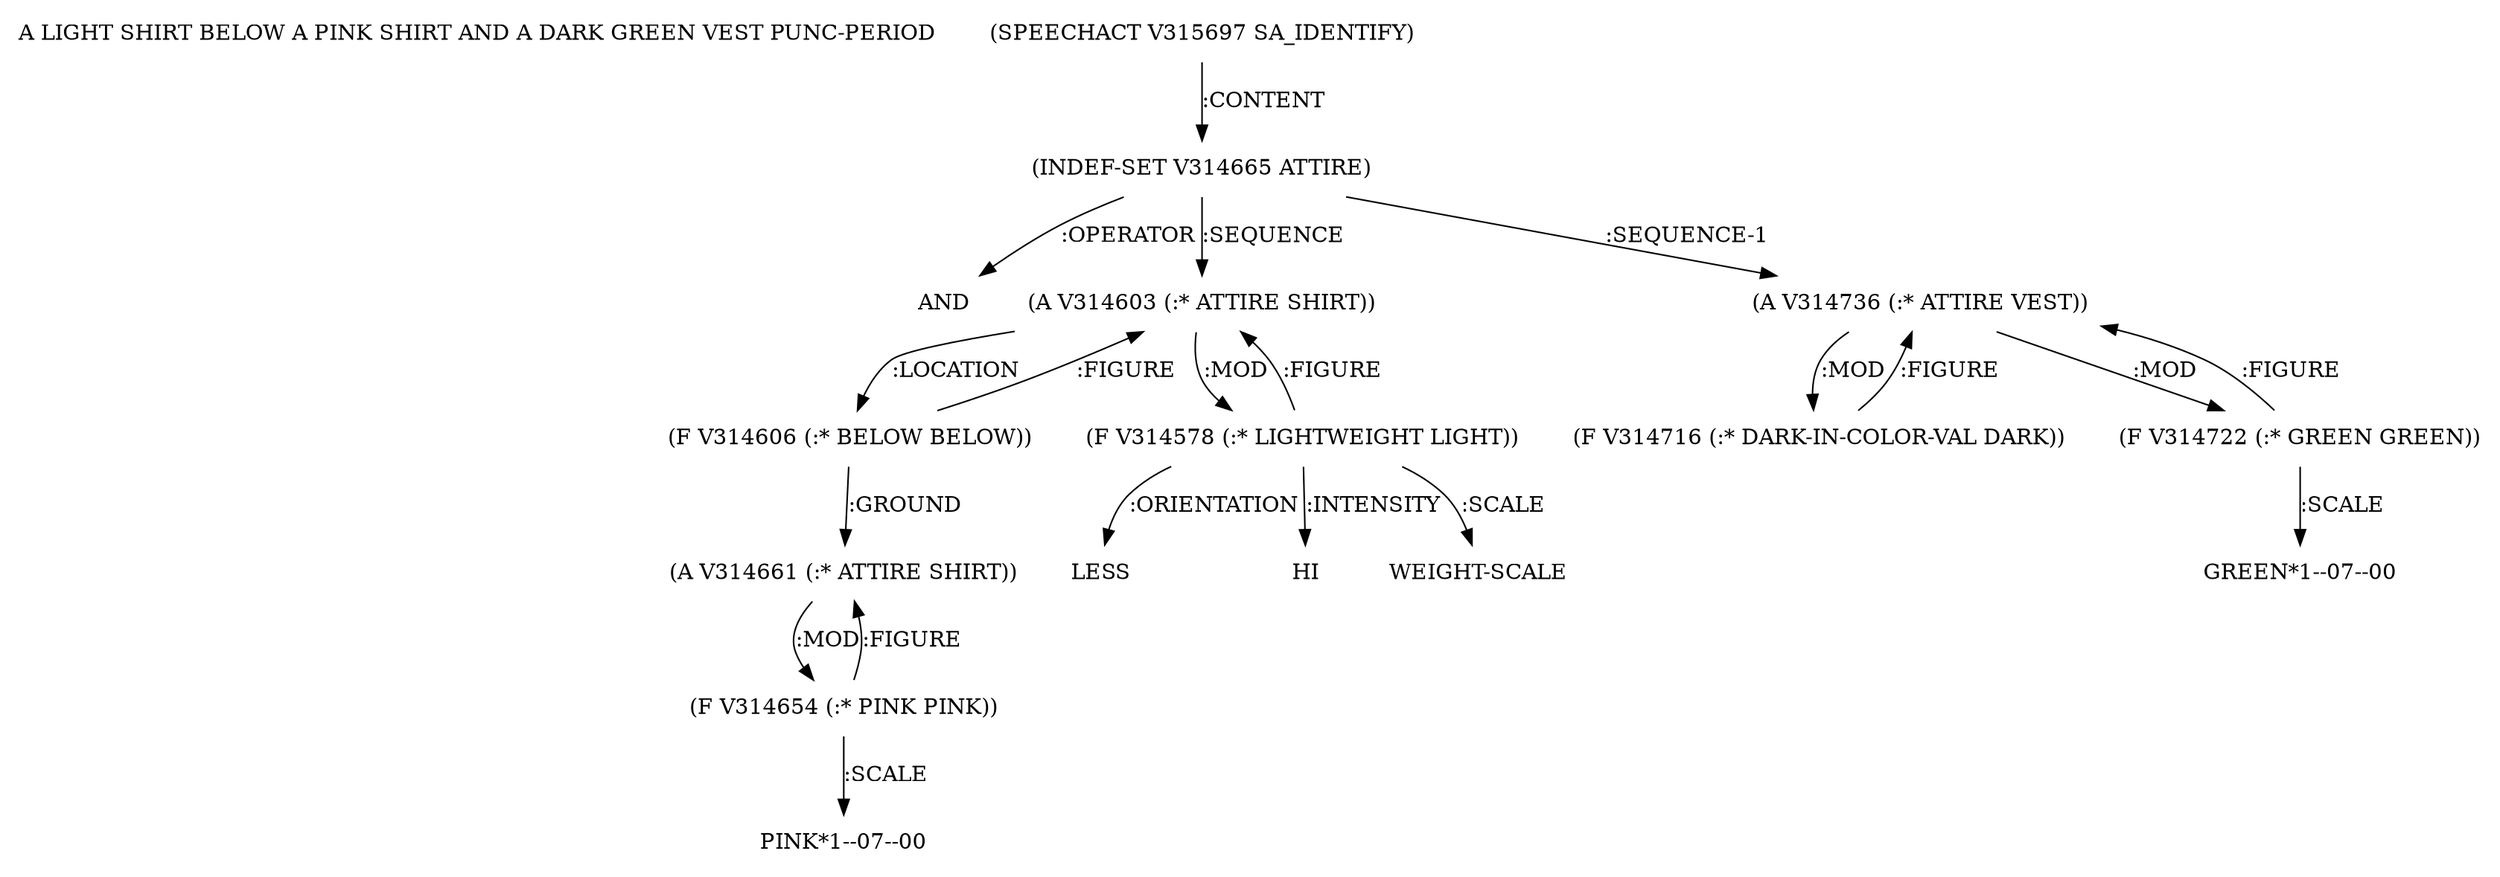 digraph Terms {
  node [shape=none]
  "A LIGHT SHIRT BELOW A PINK SHIRT AND A DARK GREEN VEST PUNC-PERIOD"
  "V315697" [label="(SPEECHACT V315697 SA_IDENTIFY)"]
  "V315697" -> "V314665" [label=":CONTENT"]
  "V314665" [label="(INDEF-SET V314665 ATTIRE)"]
  "V314665" -> "NT316394" [label=":OPERATOR"]
  "NT316394" [label="AND"]
  "V314665" -> "V314603" [label=":SEQUENCE"]
  "V314665" -> "V314736" [label=":SEQUENCE-1"]
  "V314603" [label="(A V314603 (:* ATTIRE SHIRT))"]
  "V314603" -> "V314606" [label=":LOCATION"]
  "V314603" -> "V314578" [label=":MOD"]
  "V314578" [label="(F V314578 (:* LIGHTWEIGHT LIGHT))"]
  "V314578" -> "NT316395" [label=":ORIENTATION"]
  "NT316395" [label="LESS"]
  "V314578" -> "NT316396" [label=":INTENSITY"]
  "NT316396" [label="HI"]
  "V314578" -> "V314603" [label=":FIGURE"]
  "V314578" -> "NT316397" [label=":SCALE"]
  "NT316397" [label="WEIGHT-SCALE"]
  "V314606" [label="(F V314606 (:* BELOW BELOW))"]
  "V314606" -> "V314661" [label=":GROUND"]
  "V314606" -> "V314603" [label=":FIGURE"]
  "V314661" [label="(A V314661 (:* ATTIRE SHIRT))"]
  "V314661" -> "V314654" [label=":MOD"]
  "V314654" [label="(F V314654 (:* PINK PINK))"]
  "V314654" -> "V314661" [label=":FIGURE"]
  "V314654" -> "NT316398" [label=":SCALE"]
  "NT316398" [label="PINK*1--07--00"]
  "V314736" [label="(A V314736 (:* ATTIRE VEST))"]
  "V314736" -> "V314716" [label=":MOD"]
  "V314736" -> "V314722" [label=":MOD"]
  "V314716" [label="(F V314716 (:* DARK-IN-COLOR-VAL DARK))"]
  "V314716" -> "V314736" [label=":FIGURE"]
  "V314722" [label="(F V314722 (:* GREEN GREEN))"]
  "V314722" -> "V314736" [label=":FIGURE"]
  "V314722" -> "NT316399" [label=":SCALE"]
  "NT316399" [label="GREEN*1--07--00"]
}
